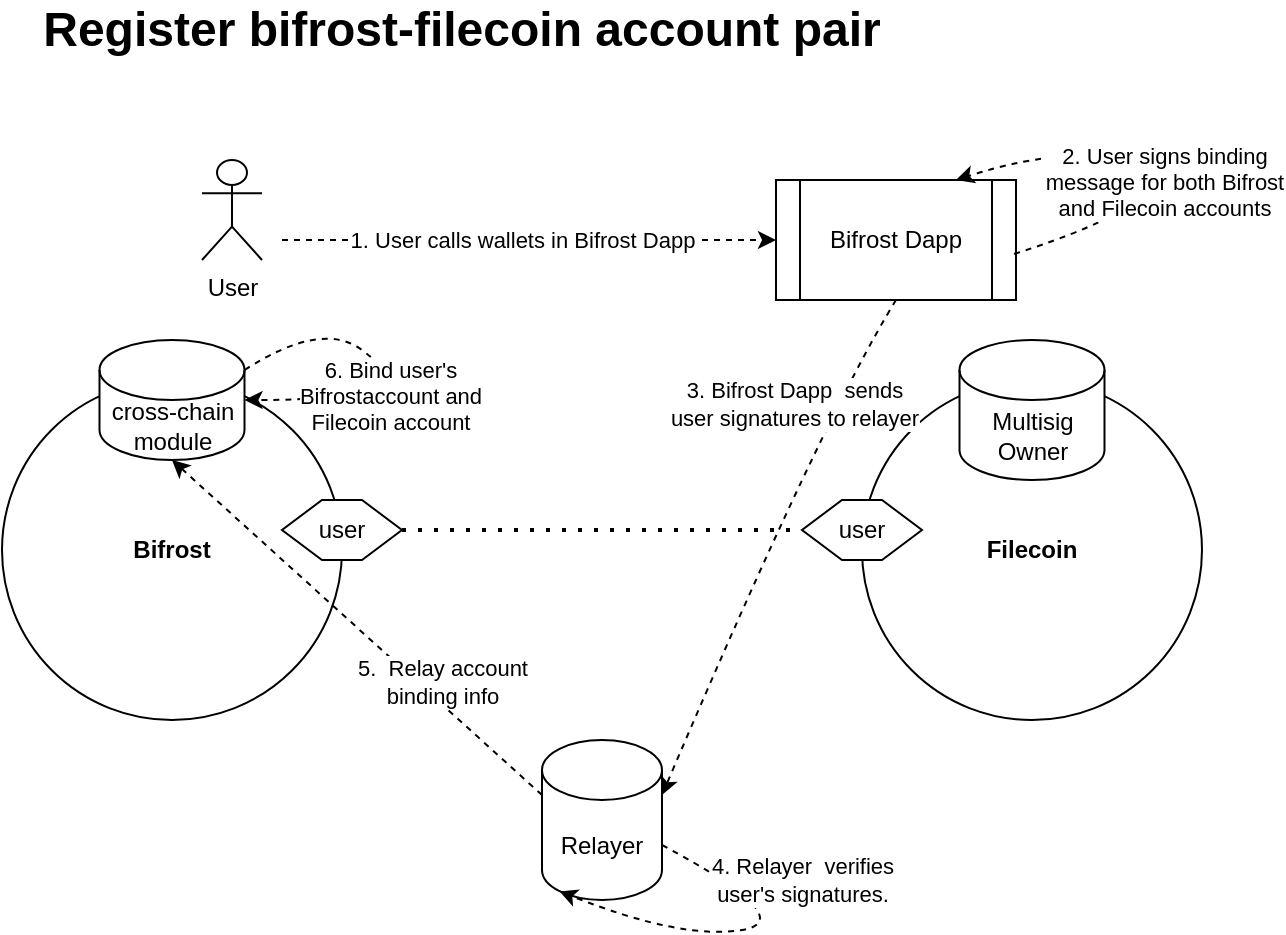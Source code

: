 <mxfile version="21.0.2" type="github">
  <diagram id="1qVJCfuYaMeoUfc-0dYW" name="Page-1">
    <mxGraphModel dx="1434" dy="771" grid="1" gridSize="10" guides="1" tooltips="1" connect="1" arrows="1" fold="1" page="1" pageScale="1" pageWidth="827" pageHeight="1169" math="0" shadow="0">
      <root>
        <mxCell id="0" />
        <mxCell id="1" parent="0" />
        <mxCell id="QOcSFR8y_e22kkafj4sU-1" value="&lt;b&gt;Bifrost&lt;/b&gt;" style="ellipse;whiteSpace=wrap;html=1;aspect=fixed;" parent="1" vertex="1">
          <mxGeometry x="120" y="250" width="170" height="170" as="geometry" />
        </mxCell>
        <mxCell id="QOcSFR8y_e22kkafj4sU-2" value="&lt;b&gt;Filecoin&lt;/b&gt;" style="ellipse;whiteSpace=wrap;html=1;aspect=fixed;" parent="1" vertex="1">
          <mxGeometry x="550" y="250" width="170" height="170" as="geometry" />
        </mxCell>
        <mxCell id="QOcSFR8y_e22kkafj4sU-6" value="user" style="shape=hexagon;perimeter=hexagonPerimeter2;whiteSpace=wrap;html=1;fixedSize=1;" parent="1" vertex="1">
          <mxGeometry x="260" y="310" width="60" height="30" as="geometry" />
        </mxCell>
        <mxCell id="QOcSFR8y_e22kkafj4sU-7" value="user" style="shape=hexagon;perimeter=hexagonPerimeter2;whiteSpace=wrap;html=1;fixedSize=1;" parent="1" vertex="1">
          <mxGeometry x="520" y="310" width="60" height="30" as="geometry" />
        </mxCell>
        <mxCell id="QOcSFR8y_e22kkafj4sU-8" value="" style="endArrow=none;dashed=1;html=1;dashPattern=1 3;strokeWidth=2;rounded=0;exitX=1;exitY=0.5;exitDx=0;exitDy=0;entryX=0;entryY=0.5;entryDx=0;entryDy=0;" parent="1" source="QOcSFR8y_e22kkafj4sU-6" target="QOcSFR8y_e22kkafj4sU-7" edge="1">
          <mxGeometry width="50" height="50" relative="1" as="geometry">
            <mxPoint x="360" y="390" as="sourcePoint" />
            <mxPoint x="410" y="340" as="targetPoint" />
          </mxGeometry>
        </mxCell>
        <mxCell id="QOcSFR8y_e22kkafj4sU-9" value="Multisig&lt;br&gt;Owner" style="shape=cylinder3;whiteSpace=wrap;html=1;boundedLbl=1;backgroundOutline=1;size=15;" parent="1" vertex="1">
          <mxGeometry x="598.75" y="230" width="72.5" height="70" as="geometry" />
        </mxCell>
        <mxCell id="QOcSFR8y_e22kkafj4sU-11" value="cross-chain module" style="shape=cylinder3;whiteSpace=wrap;html=1;boundedLbl=1;backgroundOutline=1;size=15;" parent="1" vertex="1">
          <mxGeometry x="168.75" y="230" width="72.5" height="60" as="geometry" />
        </mxCell>
        <mxCell id="QOcSFR8y_e22kkafj4sU-21" value="6.&amp;nbsp;Bind user&#39;s &lt;br&gt;Bifrostaccount and &lt;br&gt;Filecoin account" style="curved=1;endArrow=classic;html=1;rounded=0;exitX=1;exitY=0;exitDx=0;exitDy=15;exitPerimeter=0;entryX=1;entryY=0.5;entryDx=0;entryDy=0;dashed=1;entryPerimeter=0;" parent="1" source="QOcSFR8y_e22kkafj4sU-11" target="QOcSFR8y_e22kkafj4sU-11" edge="1">
          <mxGeometry x="0.08" y="-10" width="50" height="50" relative="1" as="geometry">
            <mxPoint x="290" y="260" as="sourcePoint" />
            <mxPoint x="340" y="210" as="targetPoint" />
            <Array as="points">
              <mxPoint x="280" y="220" />
              <mxPoint x="320" y="250" />
              <mxPoint x="290" y="260" />
            </Array>
            <mxPoint as="offset" />
          </mxGeometry>
        </mxCell>
        <mxCell id="womPOICztjm91fhaPhi_-1" value="Relayer" style="shape=cylinder3;whiteSpace=wrap;html=1;boundedLbl=1;backgroundOutline=1;size=15;" parent="1" vertex="1">
          <mxGeometry x="390" y="430" width="60" height="80" as="geometry" />
        </mxCell>
        <mxCell id="womPOICztjm91fhaPhi_-12" value="" style="endArrow=classic;html=1;rounded=0;dashed=1;exitX=0;exitY=0;exitDx=0;exitDy=27.5;exitPerimeter=0;entryX=0.5;entryY=1;entryDx=0;entryDy=0;entryPerimeter=0;" parent="1" source="womPOICztjm91fhaPhi_-1" target="QOcSFR8y_e22kkafj4sU-11" edge="1">
          <mxGeometry width="50" height="50" relative="1" as="geometry">
            <mxPoint x="270" y="550" as="sourcePoint" />
            <mxPoint x="320" y="500" as="targetPoint" />
          </mxGeometry>
        </mxCell>
        <mxCell id="qYzeC_uw3XAvZuTdlHtf-3" value="5.&amp;nbsp; Relay account&lt;br&gt;binding info" style="edgeLabel;html=1;align=center;verticalAlign=middle;resizable=0;points=[];" parent="womPOICztjm91fhaPhi_-12" vertex="1" connectable="0">
          <mxGeometry x="-0.098" y="1" relative="1" as="geometry">
            <mxPoint x="34" y="18" as="offset" />
          </mxGeometry>
        </mxCell>
        <mxCell id="womPOICztjm91fhaPhi_-15" value="Register bifrost-filecoin account pair" style="text;html=1;strokeColor=none;fillColor=none;align=center;verticalAlign=middle;whiteSpace=wrap;rounded=0;fontStyle=1;fontSize=24;" parent="1" vertex="1">
          <mxGeometry x="120" y="60" width="460" height="30" as="geometry" />
        </mxCell>
        <mxCell id="z5sPciKj7eO9m0xCSq6S-1" value="Bifrost Dapp" style="shape=process;whiteSpace=wrap;html=1;backgroundOutline=1;" parent="1" vertex="1">
          <mxGeometry x="507" y="150" width="120" height="60" as="geometry" />
        </mxCell>
        <mxCell id="z5sPciKj7eO9m0xCSq6S-2" value="User" style="shape=umlActor;verticalLabelPosition=bottom;verticalAlign=top;html=1;outlineConnect=0;" parent="1" vertex="1">
          <mxGeometry x="220" y="140" width="30" height="50" as="geometry" />
        </mxCell>
        <mxCell id="z5sPciKj7eO9m0xCSq6S-3" value="" style="endArrow=classic;html=1;rounded=0;entryX=0;entryY=0.5;entryDx=0;entryDy=0;dashed=1;" parent="1" target="z5sPciKj7eO9m0xCSq6S-1" edge="1">
          <mxGeometry width="50" height="50" relative="1" as="geometry">
            <mxPoint x="260" y="180" as="sourcePoint" />
            <mxPoint x="320" y="160" as="targetPoint" />
          </mxGeometry>
        </mxCell>
        <mxCell id="z5sPciKj7eO9m0xCSq6S-4" value="1. User calls wallets in Bifrost Dapp" style="edgeLabel;html=1;align=center;verticalAlign=middle;resizable=0;points=[];" parent="z5sPciKj7eO9m0xCSq6S-3" vertex="1" connectable="0">
          <mxGeometry x="-0.117" y="2" relative="1" as="geometry">
            <mxPoint x="11" y="2" as="offset" />
          </mxGeometry>
        </mxCell>
        <mxCell id="vZTD1PaGSZ1KzE3osccO-2" value="" style="curved=1;endArrow=classic;html=1;rounded=0;exitX=0.992;exitY=0.617;exitDx=0;exitDy=0;exitPerimeter=0;entryX=0.75;entryY=0;entryDx=0;entryDy=0;dashed=1;" parent="1" source="z5sPciKj7eO9m0xCSq6S-1" target="z5sPciKj7eO9m0xCSq6S-1" edge="1">
          <mxGeometry width="50" height="50" relative="1" as="geometry">
            <mxPoint x="660" y="190" as="sourcePoint" />
            <mxPoint x="710" y="140" as="targetPoint" />
            <Array as="points">
              <mxPoint x="710" y="160" />
              <mxPoint x="660" y="130" />
            </Array>
          </mxGeometry>
        </mxCell>
        <mxCell id="vZTD1PaGSZ1KzE3osccO-5" value="2. User signs binding&lt;br&gt;message for both Bifrost&lt;br&gt;and Filecoin accounts" style="edgeLabel;html=1;align=center;verticalAlign=middle;resizable=0;points=[];" parent="vZTD1PaGSZ1KzE3osccO-2" vertex="1" connectable="0">
          <mxGeometry x="0.144" y="3" relative="1" as="geometry">
            <mxPoint x="21" y="5" as="offset" />
          </mxGeometry>
        </mxCell>
        <mxCell id="vZTD1PaGSZ1KzE3osccO-3" value="" style="curved=1;endArrow=classic;html=1;rounded=0;dashed=1;exitX=0.5;exitY=1;exitDx=0;exitDy=0;entryX=1;entryY=0;entryDx=0;entryDy=27.5;entryPerimeter=0;" parent="1" source="z5sPciKj7eO9m0xCSq6S-1" target="womPOICztjm91fhaPhi_-1" edge="1">
          <mxGeometry width="50" height="50" relative="1" as="geometry">
            <mxPoint x="400" y="270" as="sourcePoint" />
            <mxPoint x="450" y="220" as="targetPoint" />
            <Array as="points">
              <mxPoint x="530" y="270" />
            </Array>
          </mxGeometry>
        </mxCell>
        <mxCell id="vZTD1PaGSZ1KzE3osccO-6" value="3. Bifrost Dapp&amp;nbsp; sends&lt;br&gt;user signatures&amp;nbsp;to relayer" style="edgeLabel;html=1;align=center;verticalAlign=middle;resizable=0;points=[];" parent="vZTD1PaGSZ1KzE3osccO-3" vertex="1" connectable="0">
          <mxGeometry x="0.003" y="-9" relative="1" as="geometry">
            <mxPoint x="20" y="-66" as="offset" />
          </mxGeometry>
        </mxCell>
        <mxCell id="qYzeC_uw3XAvZuTdlHtf-1" value="" style="curved=1;endArrow=classic;html=1;rounded=0;exitX=1;exitY=0;exitDx=0;exitDy=52.5;exitPerimeter=0;entryX=0.145;entryY=1;entryDx=0;entryDy=-4.35;entryPerimeter=0;dashed=1;" parent="1" source="womPOICztjm91fhaPhi_-1" target="womPOICztjm91fhaPhi_-1" edge="1">
          <mxGeometry width="50" height="50" relative="1" as="geometry">
            <mxPoint x="470" y="520" as="sourcePoint" />
            <mxPoint x="400" y="560" as="targetPoint" />
            <Array as="points">
              <mxPoint x="520" y="520" />
              <mxPoint x="460" y="530" />
            </Array>
          </mxGeometry>
        </mxCell>
        <mxCell id="qYzeC_uw3XAvZuTdlHtf-2" value="4. Relayer&amp;nbsp; verifies&lt;br style=&quot;border-color: var(--border-color);&quot;&gt;user&#39;s signatures." style="edgeLabel;html=1;align=center;verticalAlign=middle;resizable=0;points=[];" parent="qYzeC_uw3XAvZuTdlHtf-1" vertex="1" connectable="0">
          <mxGeometry x="-0.615" y="-2" relative="1" as="geometry">
            <mxPoint x="36" y="-3" as="offset" />
          </mxGeometry>
        </mxCell>
      </root>
    </mxGraphModel>
  </diagram>
</mxfile>

